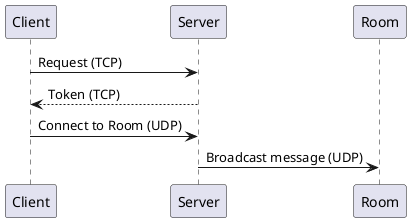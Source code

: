 @startuml
Client -> Server: Request (TCP)
Server --> Client: Token (TCP)
Client -> Server: Connect to Room (UDP)
Server -> Room: Broadcast message (UDP)
@enduml
